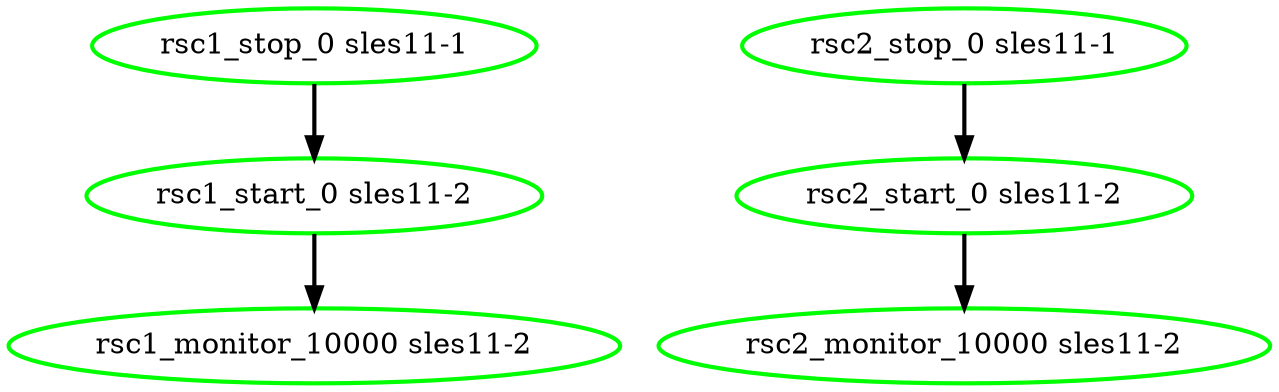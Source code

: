 digraph "g" {
"rsc1_monitor_10000 sles11-2" [ style=bold color="green" fontcolor="black"]
"rsc1_start_0 sles11-2" -> "rsc1_monitor_10000 sles11-2" [ style = bold]
"rsc1_start_0 sles11-2" [ style=bold color="green" fontcolor="black"]
"rsc1_stop_0 sles11-1" -> "rsc1_start_0 sles11-2" [ style = bold]
"rsc1_stop_0 sles11-1" [ style=bold color="green" fontcolor="black"]
"rsc2_monitor_10000 sles11-2" [ style=bold color="green" fontcolor="black"]
"rsc2_start_0 sles11-2" -> "rsc2_monitor_10000 sles11-2" [ style = bold]
"rsc2_start_0 sles11-2" [ style=bold color="green" fontcolor="black"]
"rsc2_stop_0 sles11-1" -> "rsc2_start_0 sles11-2" [ style = bold]
"rsc2_stop_0 sles11-1" [ style=bold color="green" fontcolor="black"]
}

